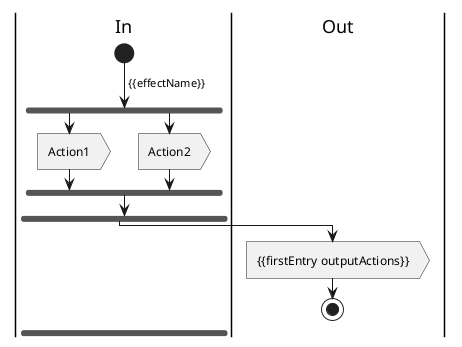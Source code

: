 @startuml
|In|
start
-> {{effectName}};
fork
:Action1>
fork again
:Action2>
end fork
fork
|Out|
:{{firstEntry outputActions}}>
stop
@enduml
